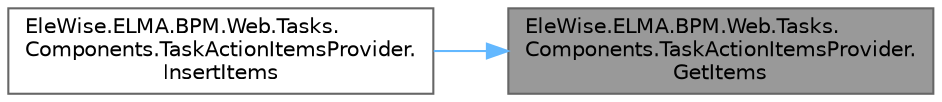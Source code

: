 digraph "EleWise.ELMA.BPM.Web.Tasks.Components.TaskActionItemsProvider.GetItems"
{
 // LATEX_PDF_SIZE
  bgcolor="transparent";
  edge [fontname=Helvetica,fontsize=10,labelfontname=Helvetica,labelfontsize=10];
  node [fontname=Helvetica,fontsize=10,shape=box,height=0.2,width=0.4];
  rankdir="RL";
  Node1 [id="Node000001",label="EleWise.ELMA.BPM.Web.Tasks.\lComponents.TaskActionItemsProvider.\lGetItems",height=0.2,width=0.4,color="gray40", fillcolor="grey60", style="filled", fontcolor="black",tooltip="Получить список активных элементов для анализа в других точках"];
  Node1 -> Node2 [id="edge1_Node000001_Node000002",dir="back",color="steelblue1",style="solid",tooltip=" "];
  Node2 [id="Node000002",label="EleWise.ELMA.BPM.Web.Tasks.\lComponents.TaskActionItemsProvider.\lInsertItems",height=0.2,width=0.4,color="grey40", fillcolor="white", style="filled",URL="$class_ele_wise_1_1_e_l_m_a_1_1_b_p_m_1_1_web_1_1_tasks_1_1_components_1_1_task_action_items_provider.html#a6db465b0ce4103004912c7603848e129",tooltip="Обработать корневой активный элемент"];
}
